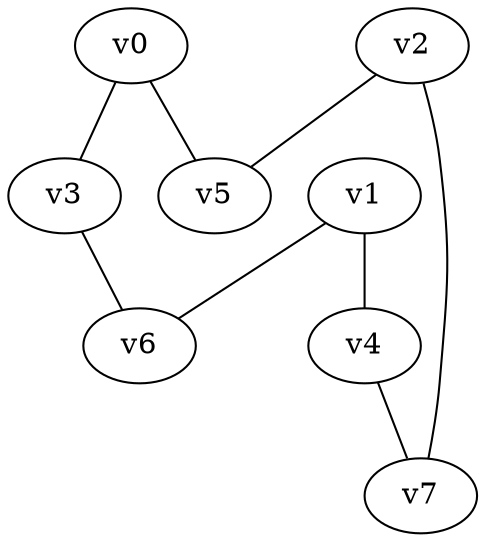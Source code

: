 graph {
  v0
  v1
  v2
  v3
  v4
  v5
  v6
  v7
  v0 -- v3
  v0 -- v5
  v1 -- v4
  v1 -- v6
  v2 -- v5
  v2 -- v7
  v3 -- v6
  v4 -- v7
}
